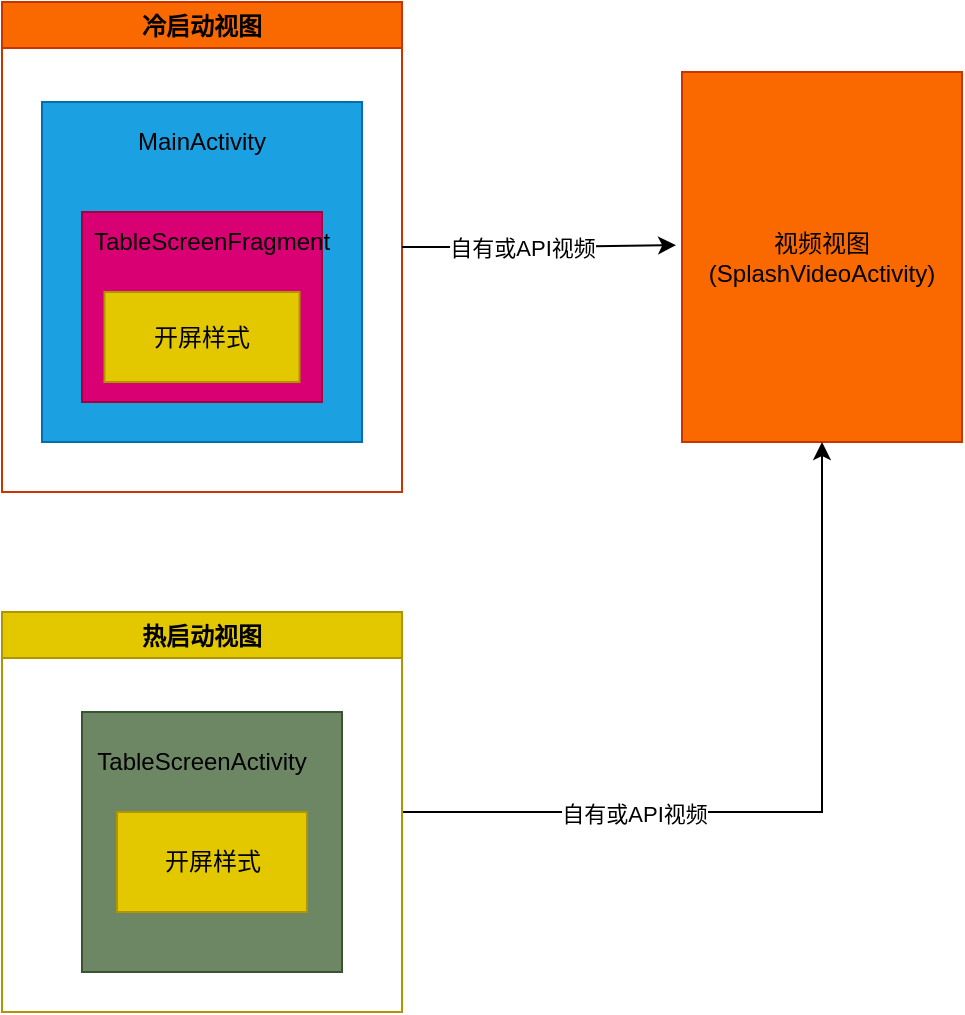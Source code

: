 <mxfile version="22.1.5" type="github">
  <diagram name="Page-1" id="9f46799a-70d6-7492-0946-bef42562c5a5">
    <mxGraphModel dx="1193" dy="626" grid="1" gridSize="10" guides="1" tooltips="1" connect="1" arrows="1" fold="1" page="1" pageScale="1" pageWidth="1100" pageHeight="850" background="none" math="0" shadow="0">
      <root>
        <mxCell id="0" />
        <mxCell id="1" parent="0" />
        <mxCell id="eTd7XkPwyjDqmSCZ6FU--1" value="冷启动视图" style="swimlane;fillColor=#fa6800;fontColor=#000000;strokeColor=#C73500;" parent="1" vertex="1">
          <mxGeometry x="100" y="425" width="200" height="245" as="geometry" />
        </mxCell>
        <mxCell id="eTd7XkPwyjDqmSCZ6FU--2" value="" style="rounded=0;whiteSpace=wrap;html=1;fillColor=#1ba1e2;fontColor=#ffffff;strokeColor=#006EAF;" parent="eTd7XkPwyjDqmSCZ6FU--1" vertex="1">
          <mxGeometry x="20" y="50" width="160" height="170" as="geometry" />
        </mxCell>
        <mxCell id="eTd7XkPwyjDqmSCZ6FU--3" value="MainActivity" style="text;html=1;strokeColor=none;fillColor=none;align=center;verticalAlign=middle;whiteSpace=wrap;rounded=0;" parent="eTd7XkPwyjDqmSCZ6FU--1" vertex="1">
          <mxGeometry x="70" y="55" width="60" height="30" as="geometry" />
        </mxCell>
        <mxCell id="eTd7XkPwyjDqmSCZ6FU--4" value="" style="rounded=0;whiteSpace=wrap;html=1;fillColor=#d80073;fontColor=#ffffff;strokeColor=#A50040;" parent="eTd7XkPwyjDqmSCZ6FU--1" vertex="1">
          <mxGeometry x="40" y="105" width="120" height="95" as="geometry" />
        </mxCell>
        <mxCell id="ud8pD7wxh-Pea_sjiicB-4" value="TableScreenFragment" style="text;html=1;strokeColor=none;fillColor=none;align=center;verticalAlign=middle;whiteSpace=wrap;rounded=0;" vertex="1" parent="eTd7XkPwyjDqmSCZ6FU--1">
          <mxGeometry x="75" y="105" width="60" height="30" as="geometry" />
        </mxCell>
        <mxCell id="ud8pD7wxh-Pea_sjiicB-5" value="开屏样式" style="rounded=0;whiteSpace=wrap;html=1;fillColor=#e3c800;fontColor=#000000;strokeColor=#B09500;" vertex="1" parent="eTd7XkPwyjDqmSCZ6FU--1">
          <mxGeometry x="51.25" y="145" width="97.5" height="45" as="geometry" />
        </mxCell>
        <mxCell id="eTd7XkPwyjDqmSCZ6FU--5" value="视频视图&lt;br&gt;(SplashVideoActivity&lt;span style=&quot;background-color: initial;&quot;&gt;)&lt;/span&gt;" style="rounded=0;whiteSpace=wrap;html=1;fillColor=#fa6800;fontColor=#000000;strokeColor=#C73500;" parent="1" vertex="1">
          <mxGeometry x="440" y="460" width="140" height="185" as="geometry" />
        </mxCell>
        <mxCell id="eTd7XkPwyjDqmSCZ6FU--6" style="edgeStyle=orthogonalEdgeStyle;rounded=0;orthogonalLoop=1;jettySize=auto;html=1;exitX=1;exitY=0.5;exitDx=0;exitDy=0;entryX=-0.021;entryY=0.468;entryDx=0;entryDy=0;entryPerimeter=0;" parent="1" source="eTd7XkPwyjDqmSCZ6FU--1" target="eTd7XkPwyjDqmSCZ6FU--5" edge="1">
          <mxGeometry relative="1" as="geometry" />
        </mxCell>
        <mxCell id="eTd7XkPwyjDqmSCZ6FU--7" value="自有或API视频" style="edgeLabel;html=1;align=center;verticalAlign=middle;resizable=0;points=[];" parent="eTd7XkPwyjDqmSCZ6FU--6" vertex="1" connectable="0">
          <mxGeometry x="-0.128" y="1" relative="1" as="geometry">
            <mxPoint y="1" as="offset" />
          </mxGeometry>
        </mxCell>
        <mxCell id="eTd7XkPwyjDqmSCZ6FU--10" style="edgeStyle=orthogonalEdgeStyle;rounded=0;orthogonalLoop=1;jettySize=auto;html=1;entryX=0.5;entryY=1;entryDx=0;entryDy=0;" parent="1" source="eTd7XkPwyjDqmSCZ6FU--8" target="eTd7XkPwyjDqmSCZ6FU--5" edge="1">
          <mxGeometry relative="1" as="geometry" />
        </mxCell>
        <mxCell id="eTd7XkPwyjDqmSCZ6FU--15" value="自有或API视频" style="edgeLabel;html=1;align=center;verticalAlign=middle;resizable=0;points=[];" parent="eTd7XkPwyjDqmSCZ6FU--10" vertex="1" connectable="0">
          <mxGeometry x="-0.414" y="-1" relative="1" as="geometry">
            <mxPoint as="offset" />
          </mxGeometry>
        </mxCell>
        <mxCell id="eTd7XkPwyjDqmSCZ6FU--8" value="热启动视图" style="swimlane;fillColor=#e3c800;fontColor=#000000;strokeColor=#B09500;" parent="1" vertex="1">
          <mxGeometry x="100" y="730" width="200" height="200" as="geometry" />
        </mxCell>
        <mxCell id="eTd7XkPwyjDqmSCZ6FU--9" value="" style="rounded=0;whiteSpace=wrap;html=1;fillColor=#6d8764;fontColor=#ffffff;strokeColor=#3A5431;" parent="eTd7XkPwyjDqmSCZ6FU--8" vertex="1">
          <mxGeometry x="40" y="50" width="130" height="130" as="geometry" />
        </mxCell>
        <mxCell id="ud8pD7wxh-Pea_sjiicB-1" value="开屏样式" style="rounded=0;whiteSpace=wrap;html=1;fillColor=#e3c800;fontColor=#000000;strokeColor=#B09500;" vertex="1" parent="eTd7XkPwyjDqmSCZ6FU--8">
          <mxGeometry x="57.5" y="100" width="95" height="50" as="geometry" />
        </mxCell>
        <mxCell id="ud8pD7wxh-Pea_sjiicB-3" value="TableScreenActivity" style="text;html=1;strokeColor=none;fillColor=none;align=center;verticalAlign=middle;whiteSpace=wrap;rounded=0;" vertex="1" parent="eTd7XkPwyjDqmSCZ6FU--8">
          <mxGeometry x="70" y="60" width="60" height="30" as="geometry" />
        </mxCell>
      </root>
    </mxGraphModel>
  </diagram>
</mxfile>
